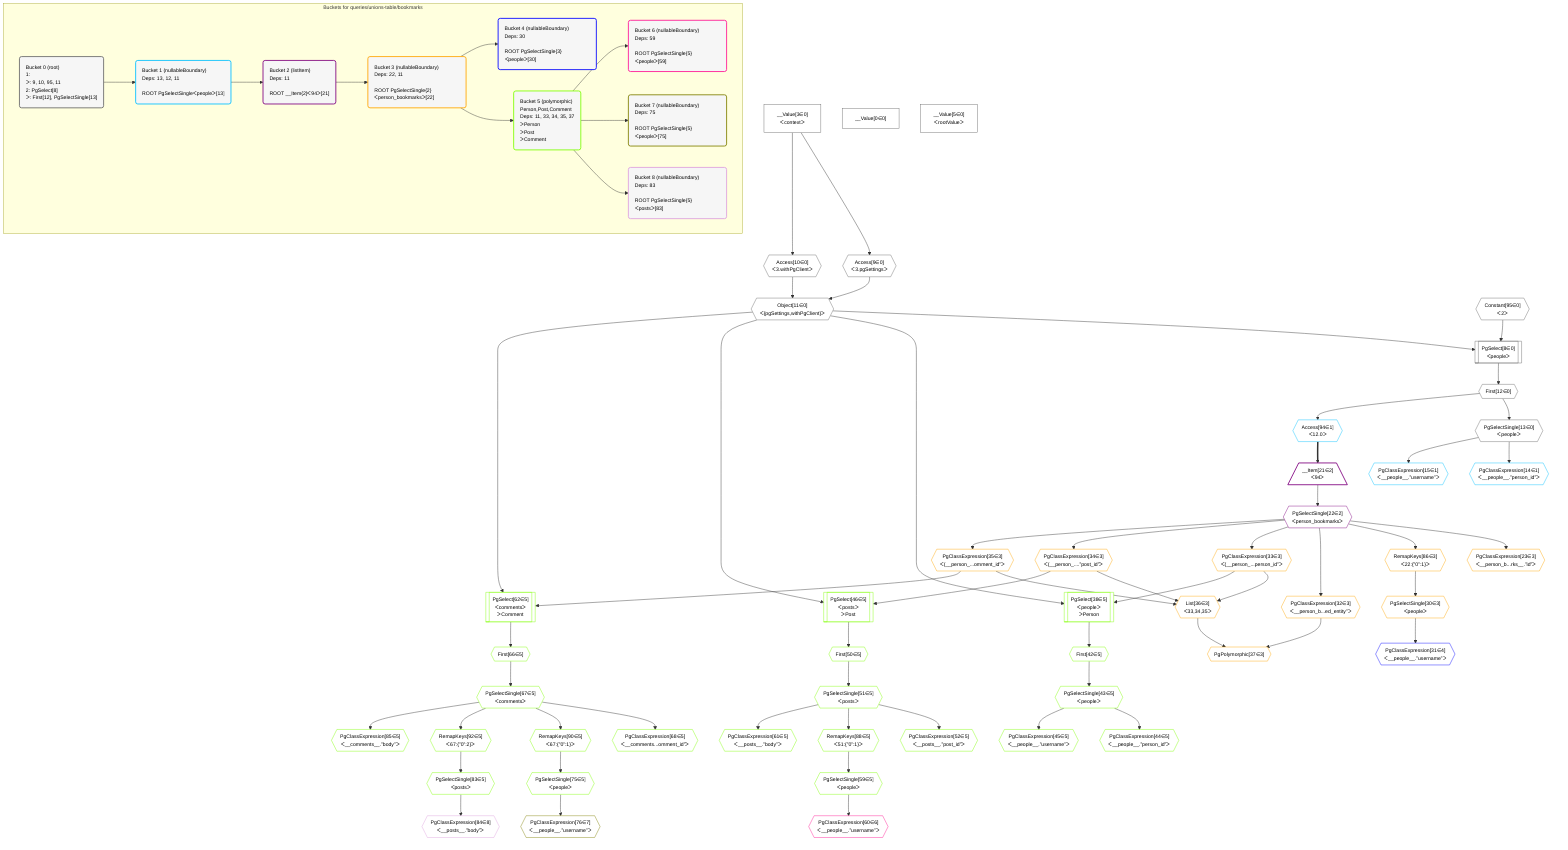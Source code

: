 %%{init: {'themeVariables': { 'fontSize': '12px'}}}%%
graph TD
    classDef path fill:#eee,stroke:#000,color:#000
    classDef plan fill:#fff,stroke-width:1px,color:#000
    classDef itemplan fill:#fff,stroke-width:2px,color:#000
    classDef unbatchedplan fill:#dff,stroke-width:1px,color:#000
    classDef sideeffectplan fill:#fcc,stroke-width:2px,color:#000
    classDef bucket fill:#f6f6f6,color:#000,stroke-width:2px,text-align:left


    %% plan dependencies
    Object11{{"Object[11∈0]<br />ᐸ{pgSettings,withPgClient}ᐳ"}}:::plan
    Access9{{"Access[9∈0]<br />ᐸ3.pgSettingsᐳ"}}:::plan
    Access10{{"Access[10∈0]<br />ᐸ3.withPgClientᐳ"}}:::plan
    Access9 & Access10 --> Object11
    PgSelect8[["PgSelect[8∈0]<br />ᐸpeopleᐳ"]]:::plan
    Constant95{{"Constant[95∈0]<br />ᐸ2ᐳ"}}:::plan
    Object11 & Constant95 --> PgSelect8
    __Value3["__Value[3∈0]<br />ᐸcontextᐳ"]:::plan
    __Value3 --> Access9
    __Value3 --> Access10
    First12{{"First[12∈0]"}}:::plan
    PgSelect8 --> First12
    PgSelectSingle13{{"PgSelectSingle[13∈0]<br />ᐸpeopleᐳ"}}:::plan
    First12 --> PgSelectSingle13
    __Value0["__Value[0∈0]"]:::plan
    __Value5["__Value[5∈0]<br />ᐸrootValueᐳ"]:::plan
    PgClassExpression14{{"PgClassExpression[14∈1]<br />ᐸ__people__.”person_id”ᐳ"}}:::plan
    PgSelectSingle13 --> PgClassExpression14
    PgClassExpression15{{"PgClassExpression[15∈1]<br />ᐸ__people__.”username”ᐳ"}}:::plan
    PgSelectSingle13 --> PgClassExpression15
    Access94{{"Access[94∈1]<br />ᐸ12.0ᐳ"}}:::plan
    First12 --> Access94
    __Item21[/"__Item[21∈2]<br />ᐸ94ᐳ"\]:::itemplan
    Access94 ==> __Item21
    PgSelectSingle22{{"PgSelectSingle[22∈2]<br />ᐸperson_bookmarksᐳ"}}:::plan
    __Item21 --> PgSelectSingle22
    List36{{"List[36∈3]<br />ᐸ33,34,35ᐳ"}}:::plan
    PgClassExpression33{{"PgClassExpression[33∈3]<br />ᐸ(__person_...person_id”ᐳ"}}:::plan
    PgClassExpression34{{"PgClassExpression[34∈3]<br />ᐸ(__person_....”post_id”ᐳ"}}:::plan
    PgClassExpression35{{"PgClassExpression[35∈3]<br />ᐸ(__person_...omment_id”ᐳ"}}:::plan
    PgClassExpression33 & PgClassExpression34 & PgClassExpression35 --> List36
    PgPolymorphic37{{"PgPolymorphic[37∈3]"}}:::plan
    PgClassExpression32{{"PgClassExpression[32∈3]<br />ᐸ__person_b...ed_entity”ᐳ"}}:::plan
    PgClassExpression32 & List36 --> PgPolymorphic37
    PgClassExpression23{{"PgClassExpression[23∈3]<br />ᐸ__person_b...rks__.”id”ᐳ"}}:::plan
    PgSelectSingle22 --> PgClassExpression23
    RemapKeys86{{"RemapKeys[86∈3]<br />ᐸ22:{”0”:1}ᐳ"}}:::plan
    PgSelectSingle22 --> RemapKeys86
    PgSelectSingle30{{"PgSelectSingle[30∈3]<br />ᐸpeopleᐳ"}}:::plan
    RemapKeys86 --> PgSelectSingle30
    PgSelectSingle22 --> PgClassExpression32
    PgSelectSingle22 --> PgClassExpression33
    PgSelectSingle22 --> PgClassExpression34
    PgSelectSingle22 --> PgClassExpression35
    PgSelect38[["PgSelect[38∈5]<br />ᐸpeopleᐳ<br />ᐳPerson"]]:::plan
    Object11 & PgClassExpression33 --> PgSelect38
    PgSelect46[["PgSelect[46∈5]<br />ᐸpostsᐳ<br />ᐳPost"]]:::plan
    Object11 & PgClassExpression34 --> PgSelect46
    PgSelect62[["PgSelect[62∈5]<br />ᐸcommentsᐳ<br />ᐳComment"]]:::plan
    Object11 & PgClassExpression35 --> PgSelect62
    First42{{"First[42∈5]"}}:::plan
    PgSelect38 --> First42
    PgSelectSingle43{{"PgSelectSingle[43∈5]<br />ᐸpeopleᐳ"}}:::plan
    First42 --> PgSelectSingle43
    PgClassExpression44{{"PgClassExpression[44∈5]<br />ᐸ__people__.”person_id”ᐳ"}}:::plan
    PgSelectSingle43 --> PgClassExpression44
    PgClassExpression45{{"PgClassExpression[45∈5]<br />ᐸ__people__.”username”ᐳ"}}:::plan
    PgSelectSingle43 --> PgClassExpression45
    First50{{"First[50∈5]"}}:::plan
    PgSelect46 --> First50
    PgSelectSingle51{{"PgSelectSingle[51∈5]<br />ᐸpostsᐳ"}}:::plan
    First50 --> PgSelectSingle51
    PgClassExpression52{{"PgClassExpression[52∈5]<br />ᐸ__posts__.”post_id”ᐳ"}}:::plan
    PgSelectSingle51 --> PgClassExpression52
    RemapKeys88{{"RemapKeys[88∈5]<br />ᐸ51:{”0”:1}ᐳ"}}:::plan
    PgSelectSingle51 --> RemapKeys88
    PgSelectSingle59{{"PgSelectSingle[59∈5]<br />ᐸpeopleᐳ"}}:::plan
    RemapKeys88 --> PgSelectSingle59
    PgClassExpression61{{"PgClassExpression[61∈5]<br />ᐸ__posts__.”body”ᐳ"}}:::plan
    PgSelectSingle51 --> PgClassExpression61
    First66{{"First[66∈5]"}}:::plan
    PgSelect62 --> First66
    PgSelectSingle67{{"PgSelectSingle[67∈5]<br />ᐸcommentsᐳ"}}:::plan
    First66 --> PgSelectSingle67
    PgClassExpression68{{"PgClassExpression[68∈5]<br />ᐸ__comments...omment_id”ᐳ"}}:::plan
    PgSelectSingle67 --> PgClassExpression68
    RemapKeys90{{"RemapKeys[90∈5]<br />ᐸ67:{”0”:1}ᐳ"}}:::plan
    PgSelectSingle67 --> RemapKeys90
    PgSelectSingle75{{"PgSelectSingle[75∈5]<br />ᐸpeopleᐳ"}}:::plan
    RemapKeys90 --> PgSelectSingle75
    RemapKeys92{{"RemapKeys[92∈5]<br />ᐸ67:{”0”:2}ᐳ"}}:::plan
    PgSelectSingle67 --> RemapKeys92
    PgSelectSingle83{{"PgSelectSingle[83∈5]<br />ᐸpostsᐳ"}}:::plan
    RemapKeys92 --> PgSelectSingle83
    PgClassExpression85{{"PgClassExpression[85∈5]<br />ᐸ__comments__.”body”ᐳ"}}:::plan
    PgSelectSingle67 --> PgClassExpression85
    PgClassExpression31{{"PgClassExpression[31∈4]<br />ᐸ__people__.”username”ᐳ"}}:::plan
    PgSelectSingle30 --> PgClassExpression31
    PgClassExpression84{{"PgClassExpression[84∈8]<br />ᐸ__posts__.”body”ᐳ"}}:::plan
    PgSelectSingle83 --> PgClassExpression84
    PgClassExpression76{{"PgClassExpression[76∈7]<br />ᐸ__people__.”username”ᐳ"}}:::plan
    PgSelectSingle75 --> PgClassExpression76
    PgClassExpression60{{"PgClassExpression[60∈6]<br />ᐸ__people__.”username”ᐳ"}}:::plan
    PgSelectSingle59 --> PgClassExpression60

    %% define steps

    subgraph "Buckets for queries/unions-table/bookmarks"
    Bucket0("Bucket 0 (root)<br />1: <br />ᐳ: 9, 10, 95, 11<br />2: PgSelect[8]<br />ᐳ: First[12], PgSelectSingle[13]"):::bucket
    classDef bucket0 stroke:#696969
    class Bucket0,__Value0,__Value3,__Value5,PgSelect8,Access9,Access10,Object11,First12,PgSelectSingle13,Constant95 bucket0
    Bucket1("Bucket 1 (nullableBoundary)<br />Deps: 13, 12, 11<br /><br />ROOT PgSelectSingleᐸpeopleᐳ[13]"):::bucket
    classDef bucket1 stroke:#00bfff
    class Bucket1,PgClassExpression14,PgClassExpression15,Access94 bucket1
    Bucket2("Bucket 2 (listItem)<br />Deps: 11<br /><br />ROOT __Item{2}ᐸ94ᐳ[21]"):::bucket
    classDef bucket2 stroke:#7f007f
    class Bucket2,__Item21,PgSelectSingle22 bucket2
    Bucket3("Bucket 3 (nullableBoundary)<br />Deps: 22, 11<br /><br />ROOT PgSelectSingle{2}ᐸperson_bookmarksᐳ[22]"):::bucket
    classDef bucket3 stroke:#ffa500
    class Bucket3,PgClassExpression23,PgSelectSingle30,PgClassExpression32,PgClassExpression33,PgClassExpression34,PgClassExpression35,List36,PgPolymorphic37,RemapKeys86 bucket3
    Bucket4("Bucket 4 (nullableBoundary)<br />Deps: 30<br /><br />ROOT PgSelectSingle{3}ᐸpeopleᐳ[30]"):::bucket
    classDef bucket4 stroke:#0000ff
    class Bucket4,PgClassExpression31 bucket4
    Bucket5("Bucket 5 (polymorphic)<br />Person,Post,Comment<br />Deps: 11, 33, 34, 35, 37<br />ᐳPerson<br />ᐳPost<br />ᐳComment"):::bucket
    classDef bucket5 stroke:#7fff00
    class Bucket5,PgSelect38,First42,PgSelectSingle43,PgClassExpression44,PgClassExpression45,PgSelect46,First50,PgSelectSingle51,PgClassExpression52,PgSelectSingle59,PgClassExpression61,PgSelect62,First66,PgSelectSingle67,PgClassExpression68,PgSelectSingle75,PgSelectSingle83,PgClassExpression85,RemapKeys88,RemapKeys90,RemapKeys92 bucket5
    Bucket6("Bucket 6 (nullableBoundary)<br />Deps: 59<br /><br />ROOT PgSelectSingle{5}ᐸpeopleᐳ[59]"):::bucket
    classDef bucket6 stroke:#ff1493
    class Bucket6,PgClassExpression60 bucket6
    Bucket7("Bucket 7 (nullableBoundary)<br />Deps: 75<br /><br />ROOT PgSelectSingle{5}ᐸpeopleᐳ[75]"):::bucket
    classDef bucket7 stroke:#808000
    class Bucket7,PgClassExpression76 bucket7
    Bucket8("Bucket 8 (nullableBoundary)<br />Deps: 83<br /><br />ROOT PgSelectSingle{5}ᐸpostsᐳ[83]"):::bucket
    classDef bucket8 stroke:#dda0dd
    class Bucket8,PgClassExpression84 bucket8
    Bucket0 --> Bucket1
    Bucket1 --> Bucket2
    Bucket2 --> Bucket3
    Bucket3 --> Bucket4 & Bucket5
    Bucket5 --> Bucket6 & Bucket7 & Bucket8
    end
